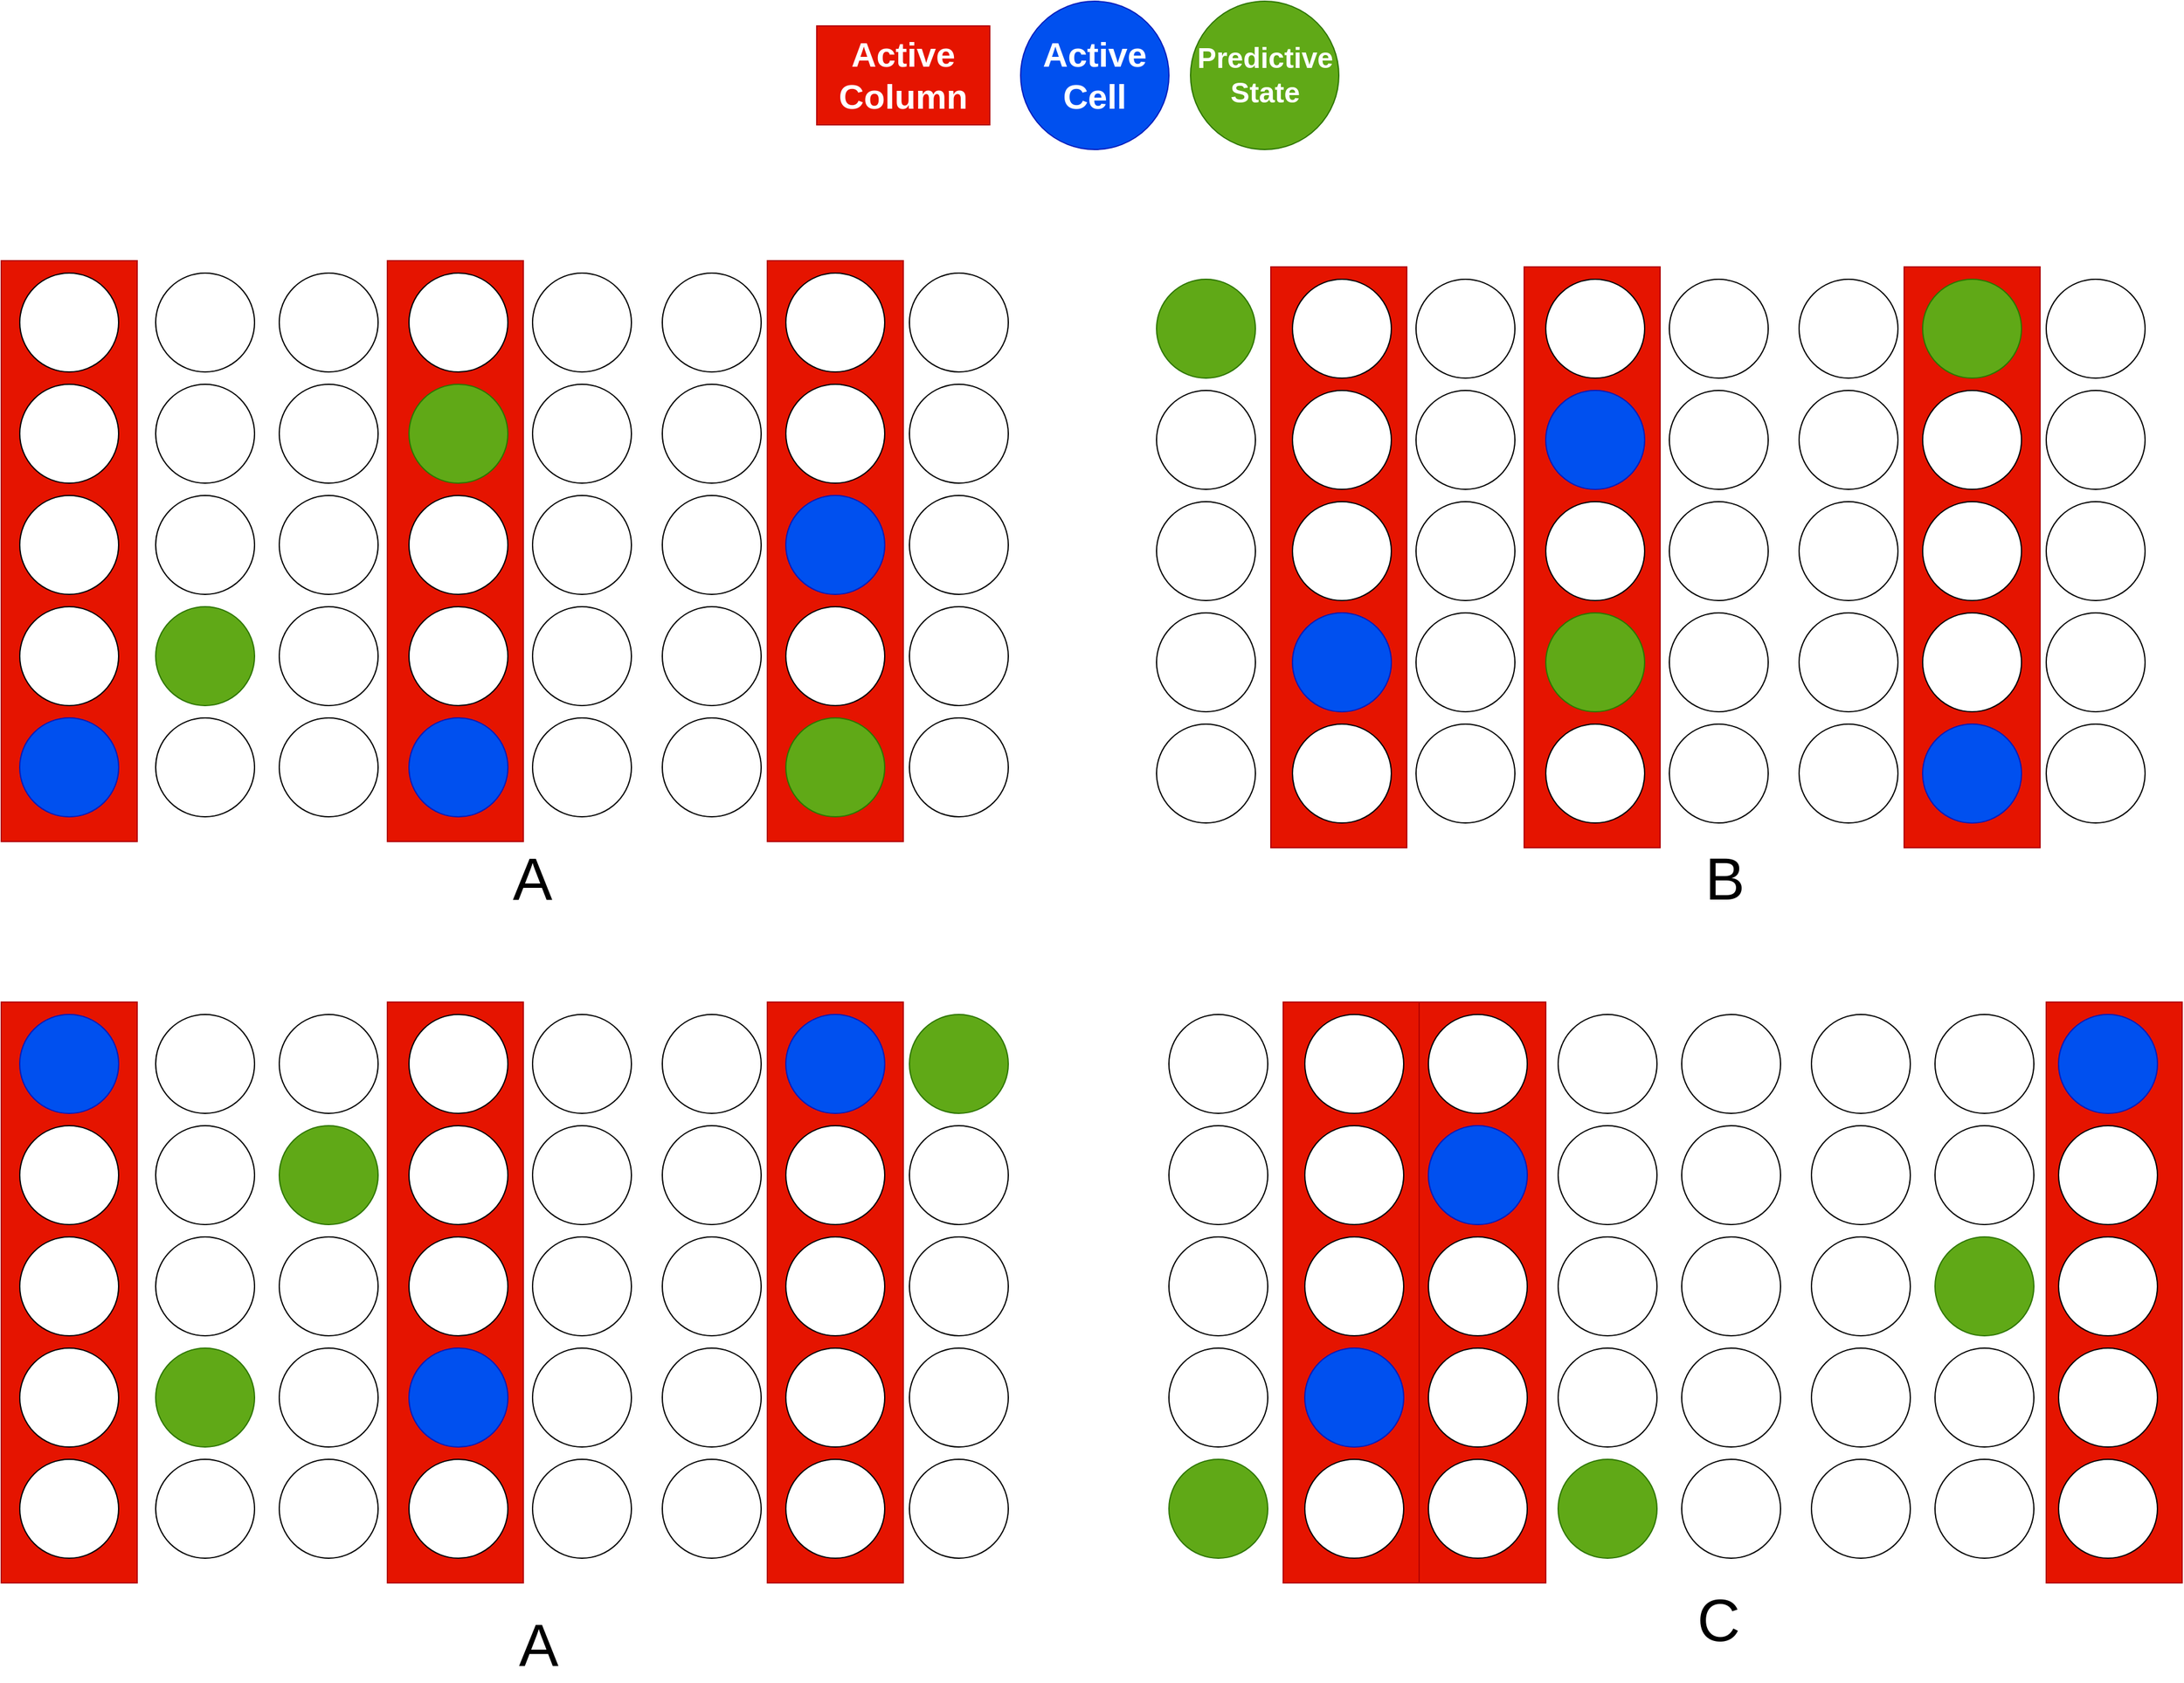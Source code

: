 <mxfile version="10.6.1" type="device"><diagram id="vRl3H_uOn_F6-EeL6RsB" name="Page-1"><mxGraphModel dx="2788" dy="1520" grid="1" gridSize="10" guides="1" tooltips="1" connect="1" arrows="1" fold="1" page="1" pageScale="1" pageWidth="850" pageHeight="1100" math="0" shadow="0"><root><mxCell id="0"/><mxCell id="1" parent="0"/><mxCell id="2DzXHyVf-GQSDitXExk8-95" value="" style="rounded=0;whiteSpace=wrap;html=1;fillColor=#e51400;strokeColor=#B20000;fontColor=#ffffff;" parent="1" vertex="1"><mxGeometry x="680" y="670" width="110" height="470" as="geometry"/></mxCell><mxCell id="2DzXHyVf-GQSDitXExk8-94" value="" style="rounded=0;whiteSpace=wrap;html=1;fillColor=#e51400;strokeColor=#B20000;fontColor=#ffffff;" parent="1" vertex="1"><mxGeometry x="372.5" y="670" width="110" height="470" as="geometry"/></mxCell><mxCell id="2DzXHyVf-GQSDitXExk8-93" value="" style="rounded=0;whiteSpace=wrap;html=1;fillColor=#e51400;strokeColor=#B20000;fontColor=#ffffff;" parent="1" vertex="1"><mxGeometry x="60" y="670" width="110" height="470" as="geometry"/></mxCell><mxCell id="2DzXHyVf-GQSDitXExk8-43" value="" style="ellipse;whiteSpace=wrap;html=1;aspect=fixed;" parent="1" vertex="1"><mxGeometry x="75" y="680" width="80" height="80" as="geometry"/></mxCell><mxCell id="2DzXHyVf-GQSDitXExk8-44" value="" style="ellipse;whiteSpace=wrap;html=1;aspect=fixed;" parent="1" vertex="1"><mxGeometry x="75" y="770" width="80" height="80" as="geometry"/></mxCell><mxCell id="2DzXHyVf-GQSDitXExk8-45" value="" style="ellipse;whiteSpace=wrap;html=1;aspect=fixed;" parent="1" vertex="1"><mxGeometry x="75" y="860" width="80" height="80" as="geometry"/></mxCell><mxCell id="2DzXHyVf-GQSDitXExk8-46" value="" style="ellipse;whiteSpace=wrap;html=1;aspect=fixed;" parent="1" vertex="1"><mxGeometry x="75" y="950" width="80" height="80" as="geometry"/></mxCell><mxCell id="2DzXHyVf-GQSDitXExk8-47" value="" style="ellipse;whiteSpace=wrap;html=1;aspect=fixed;fillColor=#0050ef;strokeColor=#001DBC;fontColor=#ffffff;" parent="1" vertex="1"><mxGeometry x="75" y="1040" width="80" height="80" as="geometry"/></mxCell><mxCell id="2DzXHyVf-GQSDitXExk8-48" value="" style="ellipse;whiteSpace=wrap;html=1;aspect=fixed;" parent="1" vertex="1"><mxGeometry x="185" y="680" width="80" height="80" as="geometry"/></mxCell><mxCell id="2DzXHyVf-GQSDitXExk8-49" value="" style="ellipse;whiteSpace=wrap;html=1;aspect=fixed;" parent="1" vertex="1"><mxGeometry x="185" y="770" width="80" height="80" as="geometry"/></mxCell><mxCell id="2DzXHyVf-GQSDitXExk8-50" value="" style="ellipse;whiteSpace=wrap;html=1;aspect=fixed;" parent="1" vertex="1"><mxGeometry x="185" y="860" width="80" height="80" as="geometry"/></mxCell><mxCell id="2DzXHyVf-GQSDitXExk8-51" value="" style="ellipse;whiteSpace=wrap;html=1;aspect=fixed;fillColor=#60a917;strokeColor=#2D7600;fontColor=#ffffff;" parent="1" vertex="1"><mxGeometry x="185" y="950" width="80" height="80" as="geometry"/></mxCell><mxCell id="2DzXHyVf-GQSDitXExk8-52" value="" style="ellipse;whiteSpace=wrap;html=1;aspect=fixed;" parent="1" vertex="1"><mxGeometry x="185" y="1040" width="80" height="80" as="geometry"/></mxCell><mxCell id="2DzXHyVf-GQSDitXExk8-53" value="" style="ellipse;whiteSpace=wrap;html=1;aspect=fixed;" parent="1" vertex="1"><mxGeometry x="285" y="680" width="80" height="80" as="geometry"/></mxCell><mxCell id="2DzXHyVf-GQSDitXExk8-54" value="" style="ellipse;whiteSpace=wrap;html=1;aspect=fixed;" parent="1" vertex="1"><mxGeometry x="285" y="770" width="80" height="80" as="geometry"/></mxCell><mxCell id="2DzXHyVf-GQSDitXExk8-55" value="" style="ellipse;whiteSpace=wrap;html=1;aspect=fixed;" parent="1" vertex="1"><mxGeometry x="285" y="860" width="80" height="80" as="geometry"/></mxCell><mxCell id="2DzXHyVf-GQSDitXExk8-56" value="" style="ellipse;whiteSpace=wrap;html=1;aspect=fixed;" parent="1" vertex="1"><mxGeometry x="285" y="950" width="80" height="80" as="geometry"/></mxCell><mxCell id="2DzXHyVf-GQSDitXExk8-57" value="" style="ellipse;whiteSpace=wrap;html=1;aspect=fixed;" parent="1" vertex="1"><mxGeometry x="285" y="1040" width="80" height="80" as="geometry"/></mxCell><mxCell id="2DzXHyVf-GQSDitXExk8-58" value="" style="ellipse;whiteSpace=wrap;html=1;aspect=fixed;" parent="1" vertex="1"><mxGeometry x="390" y="680" width="80" height="80" as="geometry"/></mxCell><mxCell id="2DzXHyVf-GQSDitXExk8-59" value="" style="ellipse;whiteSpace=wrap;html=1;aspect=fixed;fillColor=#60a917;strokeColor=#2D7600;fontColor=#ffffff;" parent="1" vertex="1"><mxGeometry x="390" y="770" width="80" height="80" as="geometry"/></mxCell><mxCell id="2DzXHyVf-GQSDitXExk8-60" value="" style="ellipse;whiteSpace=wrap;html=1;aspect=fixed;" parent="1" vertex="1"><mxGeometry x="390" y="860" width="80" height="80" as="geometry"/></mxCell><mxCell id="2DzXHyVf-GQSDitXExk8-61" value="" style="ellipse;whiteSpace=wrap;html=1;aspect=fixed;" parent="1" vertex="1"><mxGeometry x="390" y="950" width="80" height="80" as="geometry"/></mxCell><mxCell id="2DzXHyVf-GQSDitXExk8-62" value="" style="ellipse;whiteSpace=wrap;html=1;aspect=fixed;fillColor=#0050ef;strokeColor=#001DBC;fontColor=#ffffff;" parent="1" vertex="1"><mxGeometry x="390" y="1040" width="80" height="80" as="geometry"/></mxCell><mxCell id="2DzXHyVf-GQSDitXExk8-63" value="" style="ellipse;whiteSpace=wrap;html=1;aspect=fixed;" parent="1" vertex="1"><mxGeometry x="490" y="680" width="80" height="80" as="geometry"/></mxCell><mxCell id="2DzXHyVf-GQSDitXExk8-64" value="" style="ellipse;whiteSpace=wrap;html=1;aspect=fixed;" parent="1" vertex="1"><mxGeometry x="490" y="770" width="80" height="80" as="geometry"/></mxCell><mxCell id="2DzXHyVf-GQSDitXExk8-65" value="" style="ellipse;whiteSpace=wrap;html=1;aspect=fixed;" parent="1" vertex="1"><mxGeometry x="490" y="860" width="80" height="80" as="geometry"/></mxCell><mxCell id="2DzXHyVf-GQSDitXExk8-66" value="" style="ellipse;whiteSpace=wrap;html=1;aspect=fixed;" parent="1" vertex="1"><mxGeometry x="490" y="950" width="80" height="80" as="geometry"/></mxCell><mxCell id="2DzXHyVf-GQSDitXExk8-67" value="" style="ellipse;whiteSpace=wrap;html=1;aspect=fixed;" parent="1" vertex="1"><mxGeometry x="490" y="1040" width="80" height="80" as="geometry"/></mxCell><mxCell id="2DzXHyVf-GQSDitXExk8-68" value="" style="ellipse;whiteSpace=wrap;html=1;aspect=fixed;" parent="1" vertex="1"><mxGeometry x="595" y="680" width="80" height="80" as="geometry"/></mxCell><mxCell id="2DzXHyVf-GQSDitXExk8-69" value="" style="ellipse;whiteSpace=wrap;html=1;aspect=fixed;" parent="1" vertex="1"><mxGeometry x="595" y="770" width="80" height="80" as="geometry"/></mxCell><mxCell id="2DzXHyVf-GQSDitXExk8-70" value="" style="ellipse;whiteSpace=wrap;html=1;aspect=fixed;" parent="1" vertex="1"><mxGeometry x="595" y="860" width="80" height="80" as="geometry"/></mxCell><mxCell id="2DzXHyVf-GQSDitXExk8-71" value="" style="ellipse;whiteSpace=wrap;html=1;aspect=fixed;" parent="1" vertex="1"><mxGeometry x="595" y="950" width="80" height="80" as="geometry"/></mxCell><mxCell id="2DzXHyVf-GQSDitXExk8-72" value="" style="ellipse;whiteSpace=wrap;html=1;aspect=fixed;" parent="1" vertex="1"><mxGeometry x="595" y="1040" width="80" height="80" as="geometry"/></mxCell><mxCell id="2DzXHyVf-GQSDitXExk8-73" value="" style="ellipse;whiteSpace=wrap;html=1;aspect=fixed;" parent="1" vertex="1"><mxGeometry x="695" y="680" width="80" height="80" as="geometry"/></mxCell><mxCell id="2DzXHyVf-GQSDitXExk8-74" value="" style="ellipse;whiteSpace=wrap;html=1;aspect=fixed;" parent="1" vertex="1"><mxGeometry x="695" y="770" width="80" height="80" as="geometry"/></mxCell><mxCell id="2DzXHyVf-GQSDitXExk8-75" value="" style="ellipse;whiteSpace=wrap;html=1;aspect=fixed;fillColor=#0050ef;strokeColor=#001DBC;fontColor=#ffffff;" parent="1" vertex="1"><mxGeometry x="695" y="860" width="80" height="80" as="geometry"/></mxCell><mxCell id="2DzXHyVf-GQSDitXExk8-76" value="" style="ellipse;whiteSpace=wrap;html=1;aspect=fixed;" parent="1" vertex="1"><mxGeometry x="695" y="950" width="80" height="80" as="geometry"/></mxCell><mxCell id="2DzXHyVf-GQSDitXExk8-77" value="" style="ellipse;whiteSpace=wrap;html=1;aspect=fixed;fillColor=#60a917;strokeColor=#2D7600;fontColor=#ffffff;" parent="1" vertex="1"><mxGeometry x="695" y="1040" width="80" height="80" as="geometry"/></mxCell><mxCell id="2DzXHyVf-GQSDitXExk8-78" value="" style="ellipse;whiteSpace=wrap;html=1;aspect=fixed;" parent="1" vertex="1"><mxGeometry x="795" y="680" width="80" height="80" as="geometry"/></mxCell><mxCell id="2DzXHyVf-GQSDitXExk8-79" value="" style="ellipse;whiteSpace=wrap;html=1;aspect=fixed;" parent="1" vertex="1"><mxGeometry x="795" y="770" width="80" height="80" as="geometry"/></mxCell><mxCell id="2DzXHyVf-GQSDitXExk8-80" value="" style="ellipse;whiteSpace=wrap;html=1;aspect=fixed;" parent="1" vertex="1"><mxGeometry x="795" y="860" width="80" height="80" as="geometry"/></mxCell><mxCell id="2DzXHyVf-GQSDitXExk8-81" value="" style="ellipse;whiteSpace=wrap;html=1;aspect=fixed;" parent="1" vertex="1"><mxGeometry x="795" y="950" width="80" height="80" as="geometry"/></mxCell><mxCell id="2DzXHyVf-GQSDitXExk8-82" value="" style="ellipse;whiteSpace=wrap;html=1;aspect=fixed;" parent="1" vertex="1"><mxGeometry x="795" y="1040" width="80" height="80" as="geometry"/></mxCell><mxCell id="2DzXHyVf-GQSDitXExk8-96" value="&lt;font style=&quot;font-size: 28px;&quot;&gt;Active Column&lt;/font&gt;" style="rounded=0;whiteSpace=wrap;html=1;fillColor=#e51400;strokeColor=#B20000;fontColor=#ffffff;fontSize=28;fontStyle=1" parent="1" vertex="1"><mxGeometry x="720" y="480" width="140" height="80" as="geometry"/></mxCell><mxCell id="2DzXHyVf-GQSDitXExk8-97" value="Active Cell" style="ellipse;whiteSpace=wrap;html=1;aspect=fixed;fontSize=28;fillColor=#0050ef;strokeColor=#001DBC;fontColor=#ffffff;fontStyle=1" parent="1" vertex="1"><mxGeometry x="885" y="460" width="120" height="120" as="geometry"/></mxCell><mxCell id="2DzXHyVf-GQSDitXExk8-98" value="Predictive&lt;br style=&quot;font-size: 23px;&quot;&gt;State&lt;br style=&quot;font-size: 23px;&quot;&gt;" style="ellipse;whiteSpace=wrap;html=1;aspect=fixed;fontSize=23;fillColor=#60a917;strokeColor=#2D7600;fontColor=#ffffff;fontStyle=1" parent="1" vertex="1"><mxGeometry x="1022.5" y="460" width="120" height="120" as="geometry"/></mxCell><mxCell id="YRMJ8QFON1464RhB-1rw-1" value="" style="rounded=0;whiteSpace=wrap;html=1;fillColor=#e51400;strokeColor=#B20000;fontColor=#ffffff;" vertex="1" parent="1"><mxGeometry x="1600" y="675" width="110" height="470" as="geometry"/></mxCell><mxCell id="YRMJ8QFON1464RhB-1rw-2" value="" style="rounded=0;whiteSpace=wrap;html=1;fillColor=#e51400;strokeColor=#B20000;fontColor=#ffffff;" vertex="1" parent="1"><mxGeometry x="1292.5" y="675" width="110" height="470" as="geometry"/></mxCell><mxCell id="YRMJ8QFON1464RhB-1rw-3" value="" style="rounded=0;whiteSpace=wrap;html=1;fillColor=#e51400;strokeColor=#B20000;fontColor=#ffffff;" vertex="1" parent="1"><mxGeometry x="1087.5" y="675" width="110" height="470" as="geometry"/></mxCell><mxCell id="YRMJ8QFON1464RhB-1rw-4" value="" style="ellipse;whiteSpace=wrap;html=1;aspect=fixed;fillColor=#60a917;strokeColor=#2D7600;fontColor=#ffffff;" vertex="1" parent="1"><mxGeometry x="995" y="685" width="80" height="80" as="geometry"/></mxCell><mxCell id="YRMJ8QFON1464RhB-1rw-5" value="" style="ellipse;whiteSpace=wrap;html=1;aspect=fixed;" vertex="1" parent="1"><mxGeometry x="995" y="775" width="80" height="80" as="geometry"/></mxCell><mxCell id="YRMJ8QFON1464RhB-1rw-6" value="" style="ellipse;whiteSpace=wrap;html=1;aspect=fixed;" vertex="1" parent="1"><mxGeometry x="995" y="865" width="80" height="80" as="geometry"/></mxCell><mxCell id="YRMJ8QFON1464RhB-1rw-7" value="" style="ellipse;whiteSpace=wrap;html=1;aspect=fixed;" vertex="1" parent="1"><mxGeometry x="995" y="955" width="80" height="80" as="geometry"/></mxCell><mxCell id="YRMJ8QFON1464RhB-1rw-8" value="" style="ellipse;whiteSpace=wrap;html=1;aspect=fixed;" vertex="1" parent="1"><mxGeometry x="995" y="1045" width="80" height="80" as="geometry"/></mxCell><mxCell id="YRMJ8QFON1464RhB-1rw-9" value="" style="ellipse;whiteSpace=wrap;html=1;aspect=fixed;" vertex="1" parent="1"><mxGeometry x="1105" y="685" width="80" height="80" as="geometry"/></mxCell><mxCell id="YRMJ8QFON1464RhB-1rw-10" value="" style="ellipse;whiteSpace=wrap;html=1;aspect=fixed;" vertex="1" parent="1"><mxGeometry x="1105" y="775" width="80" height="80" as="geometry"/></mxCell><mxCell id="YRMJ8QFON1464RhB-1rw-11" value="" style="ellipse;whiteSpace=wrap;html=1;aspect=fixed;" vertex="1" parent="1"><mxGeometry x="1105" y="865" width="80" height="80" as="geometry"/></mxCell><mxCell id="YRMJ8QFON1464RhB-1rw-12" value="" style="ellipse;whiteSpace=wrap;html=1;aspect=fixed;fillColor=#0050ef;strokeColor=#001DBC;fontColor=#ffffff;" vertex="1" parent="1"><mxGeometry x="1105" y="955" width="80" height="80" as="geometry"/></mxCell><mxCell id="YRMJ8QFON1464RhB-1rw-13" value="" style="ellipse;whiteSpace=wrap;html=1;aspect=fixed;" vertex="1" parent="1"><mxGeometry x="1105" y="1045" width="80" height="80" as="geometry"/></mxCell><mxCell id="YRMJ8QFON1464RhB-1rw-14" value="" style="ellipse;whiteSpace=wrap;html=1;aspect=fixed;" vertex="1" parent="1"><mxGeometry x="1205" y="685" width="80" height="80" as="geometry"/></mxCell><mxCell id="YRMJ8QFON1464RhB-1rw-15" value="" style="ellipse;whiteSpace=wrap;html=1;aspect=fixed;" vertex="1" parent="1"><mxGeometry x="1205" y="775" width="80" height="80" as="geometry"/></mxCell><mxCell id="YRMJ8QFON1464RhB-1rw-16" value="" style="ellipse;whiteSpace=wrap;html=1;aspect=fixed;" vertex="1" parent="1"><mxGeometry x="1205" y="865" width="80" height="80" as="geometry"/></mxCell><mxCell id="YRMJ8QFON1464RhB-1rw-17" value="" style="ellipse;whiteSpace=wrap;html=1;aspect=fixed;" vertex="1" parent="1"><mxGeometry x="1205" y="955" width="80" height="80" as="geometry"/></mxCell><mxCell id="YRMJ8QFON1464RhB-1rw-18" value="" style="ellipse;whiteSpace=wrap;html=1;aspect=fixed;" vertex="1" parent="1"><mxGeometry x="1205" y="1045" width="80" height="80" as="geometry"/></mxCell><mxCell id="YRMJ8QFON1464RhB-1rw-19" value="" style="ellipse;whiteSpace=wrap;html=1;aspect=fixed;" vertex="1" parent="1"><mxGeometry x="1310" y="685" width="80" height="80" as="geometry"/></mxCell><mxCell id="YRMJ8QFON1464RhB-1rw-20" value="" style="ellipse;whiteSpace=wrap;html=1;aspect=fixed;fillColor=#0050ef;strokeColor=#001DBC;fontColor=#ffffff;" vertex="1" parent="1"><mxGeometry x="1310" y="775" width="80" height="80" as="geometry"/></mxCell><mxCell id="YRMJ8QFON1464RhB-1rw-21" value="" style="ellipse;whiteSpace=wrap;html=1;aspect=fixed;" vertex="1" parent="1"><mxGeometry x="1310" y="865" width="80" height="80" as="geometry"/></mxCell><mxCell id="YRMJ8QFON1464RhB-1rw-22" value="" style="ellipse;whiteSpace=wrap;html=1;aspect=fixed;fillColor=#60a917;strokeColor=#2D7600;fontColor=#ffffff;" vertex="1" parent="1"><mxGeometry x="1310" y="955" width="80" height="80" as="geometry"/></mxCell><mxCell id="YRMJ8QFON1464RhB-1rw-23" value="" style="ellipse;whiteSpace=wrap;html=1;aspect=fixed;" vertex="1" parent="1"><mxGeometry x="1310" y="1045" width="80" height="80" as="geometry"/></mxCell><mxCell id="YRMJ8QFON1464RhB-1rw-24" value="" style="ellipse;whiteSpace=wrap;html=1;aspect=fixed;" vertex="1" parent="1"><mxGeometry x="1410" y="685" width="80" height="80" as="geometry"/></mxCell><mxCell id="YRMJ8QFON1464RhB-1rw-25" value="" style="ellipse;whiteSpace=wrap;html=1;aspect=fixed;" vertex="1" parent="1"><mxGeometry x="1410" y="775" width="80" height="80" as="geometry"/></mxCell><mxCell id="YRMJ8QFON1464RhB-1rw-26" value="" style="ellipse;whiteSpace=wrap;html=1;aspect=fixed;" vertex="1" parent="1"><mxGeometry x="1410" y="865" width="80" height="80" as="geometry"/></mxCell><mxCell id="YRMJ8QFON1464RhB-1rw-27" value="" style="ellipse;whiteSpace=wrap;html=1;aspect=fixed;" vertex="1" parent="1"><mxGeometry x="1410" y="955" width="80" height="80" as="geometry"/></mxCell><mxCell id="YRMJ8QFON1464RhB-1rw-28" value="" style="ellipse;whiteSpace=wrap;html=1;aspect=fixed;" vertex="1" parent="1"><mxGeometry x="1410" y="1045" width="80" height="80" as="geometry"/></mxCell><mxCell id="YRMJ8QFON1464RhB-1rw-29" value="" style="ellipse;whiteSpace=wrap;html=1;aspect=fixed;" vertex="1" parent="1"><mxGeometry x="1515" y="685" width="80" height="80" as="geometry"/></mxCell><mxCell id="YRMJ8QFON1464RhB-1rw-30" value="" style="ellipse;whiteSpace=wrap;html=1;aspect=fixed;" vertex="1" parent="1"><mxGeometry x="1515" y="775" width="80" height="80" as="geometry"/></mxCell><mxCell id="YRMJ8QFON1464RhB-1rw-31" value="" style="ellipse;whiteSpace=wrap;html=1;aspect=fixed;" vertex="1" parent="1"><mxGeometry x="1515" y="865" width="80" height="80" as="geometry"/></mxCell><mxCell id="YRMJ8QFON1464RhB-1rw-32" value="" style="ellipse;whiteSpace=wrap;html=1;aspect=fixed;" vertex="1" parent="1"><mxGeometry x="1515" y="955" width="80" height="80" as="geometry"/></mxCell><mxCell id="YRMJ8QFON1464RhB-1rw-33" value="" style="ellipse;whiteSpace=wrap;html=1;aspect=fixed;" vertex="1" parent="1"><mxGeometry x="1515" y="1045" width="80" height="80" as="geometry"/></mxCell><mxCell id="YRMJ8QFON1464RhB-1rw-34" value="" style="ellipse;whiteSpace=wrap;html=1;aspect=fixed;fillColor=#60a917;strokeColor=#2D7600;fontColor=#ffffff;" vertex="1" parent="1"><mxGeometry x="1615" y="685" width="80" height="80" as="geometry"/></mxCell><mxCell id="YRMJ8QFON1464RhB-1rw-35" value="" style="ellipse;whiteSpace=wrap;html=1;aspect=fixed;" vertex="1" parent="1"><mxGeometry x="1615" y="775" width="80" height="80" as="geometry"/></mxCell><mxCell id="YRMJ8QFON1464RhB-1rw-36" value="" style="ellipse;whiteSpace=wrap;html=1;aspect=fixed;" vertex="1" parent="1"><mxGeometry x="1615" y="865" width="80" height="80" as="geometry"/></mxCell><mxCell id="YRMJ8QFON1464RhB-1rw-37" value="" style="ellipse;whiteSpace=wrap;html=1;aspect=fixed;" vertex="1" parent="1"><mxGeometry x="1615" y="955" width="80" height="80" as="geometry"/></mxCell><mxCell id="YRMJ8QFON1464RhB-1rw-38" value="" style="ellipse;whiteSpace=wrap;html=1;aspect=fixed;fillColor=#0050ef;strokeColor=#001DBC;fontColor=#ffffff;" vertex="1" parent="1"><mxGeometry x="1615" y="1045" width="80" height="80" as="geometry"/></mxCell><mxCell id="YRMJ8QFON1464RhB-1rw-39" value="" style="ellipse;whiteSpace=wrap;html=1;aspect=fixed;" vertex="1" parent="1"><mxGeometry x="1715" y="685" width="80" height="80" as="geometry"/></mxCell><mxCell id="YRMJ8QFON1464RhB-1rw-40" value="" style="ellipse;whiteSpace=wrap;html=1;aspect=fixed;" vertex="1" parent="1"><mxGeometry x="1715" y="775" width="80" height="80" as="geometry"/></mxCell><mxCell id="YRMJ8QFON1464RhB-1rw-41" value="" style="ellipse;whiteSpace=wrap;html=1;aspect=fixed;" vertex="1" parent="1"><mxGeometry x="1715" y="865" width="80" height="80" as="geometry"/></mxCell><mxCell id="YRMJ8QFON1464RhB-1rw-42" value="" style="ellipse;whiteSpace=wrap;html=1;aspect=fixed;" vertex="1" parent="1"><mxGeometry x="1715" y="955" width="80" height="80" as="geometry"/></mxCell><mxCell id="YRMJ8QFON1464RhB-1rw-43" value="" style="ellipse;whiteSpace=wrap;html=1;aspect=fixed;" vertex="1" parent="1"><mxGeometry x="1715" y="1045" width="80" height="80" as="geometry"/></mxCell><mxCell id="YRMJ8QFON1464RhB-1rw-44" value="" style="rounded=0;whiteSpace=wrap;html=1;fillColor=#e51400;strokeColor=#B20000;fontColor=#ffffff;" vertex="1" parent="1"><mxGeometry x="680" y="1270" width="110" height="470" as="geometry"/></mxCell><mxCell id="YRMJ8QFON1464RhB-1rw-45" value="" style="rounded=0;whiteSpace=wrap;html=1;fillColor=#e51400;strokeColor=#B20000;fontColor=#ffffff;" vertex="1" parent="1"><mxGeometry x="372.5" y="1270" width="110" height="470" as="geometry"/></mxCell><mxCell id="YRMJ8QFON1464RhB-1rw-46" value="" style="rounded=0;whiteSpace=wrap;html=1;fillColor=#e51400;strokeColor=#B20000;fontColor=#ffffff;" vertex="1" parent="1"><mxGeometry x="60" y="1270" width="110" height="470" as="geometry"/></mxCell><mxCell id="YRMJ8QFON1464RhB-1rw-47" value="" style="ellipse;whiteSpace=wrap;html=1;aspect=fixed;fillColor=#0050ef;strokeColor=#001DBC;fontColor=#ffffff;" vertex="1" parent="1"><mxGeometry x="75" y="1280" width="80" height="80" as="geometry"/></mxCell><mxCell id="YRMJ8QFON1464RhB-1rw-48" value="" style="ellipse;whiteSpace=wrap;html=1;aspect=fixed;" vertex="1" parent="1"><mxGeometry x="75" y="1370" width="80" height="80" as="geometry"/></mxCell><mxCell id="YRMJ8QFON1464RhB-1rw-49" value="" style="ellipse;whiteSpace=wrap;html=1;aspect=fixed;" vertex="1" parent="1"><mxGeometry x="75" y="1460" width="80" height="80" as="geometry"/></mxCell><mxCell id="YRMJ8QFON1464RhB-1rw-50" value="" style="ellipse;whiteSpace=wrap;html=1;aspect=fixed;" vertex="1" parent="1"><mxGeometry x="75" y="1550" width="80" height="80" as="geometry"/></mxCell><mxCell id="YRMJ8QFON1464RhB-1rw-51" value="" style="ellipse;whiteSpace=wrap;html=1;aspect=fixed;" vertex="1" parent="1"><mxGeometry x="75" y="1640" width="80" height="80" as="geometry"/></mxCell><mxCell id="YRMJ8QFON1464RhB-1rw-52" value="" style="ellipse;whiteSpace=wrap;html=1;aspect=fixed;" vertex="1" parent="1"><mxGeometry x="185" y="1280" width="80" height="80" as="geometry"/></mxCell><mxCell id="YRMJ8QFON1464RhB-1rw-53" value="" style="ellipse;whiteSpace=wrap;html=1;aspect=fixed;" vertex="1" parent="1"><mxGeometry x="185" y="1370" width="80" height="80" as="geometry"/></mxCell><mxCell id="YRMJ8QFON1464RhB-1rw-54" value="" style="ellipse;whiteSpace=wrap;html=1;aspect=fixed;" vertex="1" parent="1"><mxGeometry x="185" y="1460" width="80" height="80" as="geometry"/></mxCell><mxCell id="YRMJ8QFON1464RhB-1rw-55" value="" style="ellipse;whiteSpace=wrap;html=1;aspect=fixed;fillColor=#60a917;strokeColor=#2D7600;fontColor=#ffffff;" vertex="1" parent="1"><mxGeometry x="185" y="1550" width="80" height="80" as="geometry"/></mxCell><mxCell id="YRMJ8QFON1464RhB-1rw-56" value="" style="ellipse;whiteSpace=wrap;html=1;aspect=fixed;" vertex="1" parent="1"><mxGeometry x="185" y="1640" width="80" height="80" as="geometry"/></mxCell><mxCell id="YRMJ8QFON1464RhB-1rw-57" value="" style="ellipse;whiteSpace=wrap;html=1;aspect=fixed;" vertex="1" parent="1"><mxGeometry x="285" y="1280" width="80" height="80" as="geometry"/></mxCell><mxCell id="YRMJ8QFON1464RhB-1rw-58" value="" style="ellipse;whiteSpace=wrap;html=1;aspect=fixed;fillColor=#60a917;strokeColor=#2D7600;fontColor=#ffffff;" vertex="1" parent="1"><mxGeometry x="285" y="1370" width="80" height="80" as="geometry"/></mxCell><mxCell id="YRMJ8QFON1464RhB-1rw-59" value="" style="ellipse;whiteSpace=wrap;html=1;aspect=fixed;" vertex="1" parent="1"><mxGeometry x="285" y="1460" width="80" height="80" as="geometry"/></mxCell><mxCell id="YRMJ8QFON1464RhB-1rw-60" value="" style="ellipse;whiteSpace=wrap;html=1;aspect=fixed;" vertex="1" parent="1"><mxGeometry x="285" y="1550" width="80" height="80" as="geometry"/></mxCell><mxCell id="YRMJ8QFON1464RhB-1rw-61" value="" style="ellipse;whiteSpace=wrap;html=1;aspect=fixed;" vertex="1" parent="1"><mxGeometry x="285" y="1640" width="80" height="80" as="geometry"/></mxCell><mxCell id="YRMJ8QFON1464RhB-1rw-62" value="" style="ellipse;whiteSpace=wrap;html=1;aspect=fixed;" vertex="1" parent="1"><mxGeometry x="390" y="1280" width="80" height="80" as="geometry"/></mxCell><mxCell id="YRMJ8QFON1464RhB-1rw-63" value="" style="ellipse;whiteSpace=wrap;html=1;aspect=fixed;" vertex="1" parent="1"><mxGeometry x="390" y="1370" width="80" height="80" as="geometry"/></mxCell><mxCell id="YRMJ8QFON1464RhB-1rw-64" value="" style="ellipse;whiteSpace=wrap;html=1;aspect=fixed;" vertex="1" parent="1"><mxGeometry x="390" y="1460" width="80" height="80" as="geometry"/></mxCell><mxCell id="YRMJ8QFON1464RhB-1rw-65" value="" style="ellipse;whiteSpace=wrap;html=1;aspect=fixed;fillColor=#0050ef;strokeColor=#001DBC;fontColor=#ffffff;" vertex="1" parent="1"><mxGeometry x="390" y="1550" width="80" height="80" as="geometry"/></mxCell><mxCell id="YRMJ8QFON1464RhB-1rw-66" value="" style="ellipse;whiteSpace=wrap;html=1;aspect=fixed;" vertex="1" parent="1"><mxGeometry x="390" y="1640" width="80" height="80" as="geometry"/></mxCell><mxCell id="YRMJ8QFON1464RhB-1rw-67" value="" style="ellipse;whiteSpace=wrap;html=1;aspect=fixed;" vertex="1" parent="1"><mxGeometry x="490" y="1280" width="80" height="80" as="geometry"/></mxCell><mxCell id="YRMJ8QFON1464RhB-1rw-68" value="" style="ellipse;whiteSpace=wrap;html=1;aspect=fixed;" vertex="1" parent="1"><mxGeometry x="490" y="1370" width="80" height="80" as="geometry"/></mxCell><mxCell id="YRMJ8QFON1464RhB-1rw-69" value="" style="ellipse;whiteSpace=wrap;html=1;aspect=fixed;" vertex="1" parent="1"><mxGeometry x="490" y="1460" width="80" height="80" as="geometry"/></mxCell><mxCell id="YRMJ8QFON1464RhB-1rw-70" value="" style="ellipse;whiteSpace=wrap;html=1;aspect=fixed;" vertex="1" parent="1"><mxGeometry x="490" y="1550" width="80" height="80" as="geometry"/></mxCell><mxCell id="YRMJ8QFON1464RhB-1rw-71" value="" style="ellipse;whiteSpace=wrap;html=1;aspect=fixed;" vertex="1" parent="1"><mxGeometry x="490" y="1640" width="80" height="80" as="geometry"/></mxCell><mxCell id="YRMJ8QFON1464RhB-1rw-72" value="" style="ellipse;whiteSpace=wrap;html=1;aspect=fixed;" vertex="1" parent="1"><mxGeometry x="595" y="1280" width="80" height="80" as="geometry"/></mxCell><mxCell id="YRMJ8QFON1464RhB-1rw-73" value="" style="ellipse;whiteSpace=wrap;html=1;aspect=fixed;" vertex="1" parent="1"><mxGeometry x="595" y="1370" width="80" height="80" as="geometry"/></mxCell><mxCell id="YRMJ8QFON1464RhB-1rw-74" value="" style="ellipse;whiteSpace=wrap;html=1;aspect=fixed;" vertex="1" parent="1"><mxGeometry x="595" y="1460" width="80" height="80" as="geometry"/></mxCell><mxCell id="YRMJ8QFON1464RhB-1rw-75" value="" style="ellipse;whiteSpace=wrap;html=1;aspect=fixed;" vertex="1" parent="1"><mxGeometry x="595" y="1550" width="80" height="80" as="geometry"/></mxCell><mxCell id="YRMJ8QFON1464RhB-1rw-76" value="" style="ellipse;whiteSpace=wrap;html=1;aspect=fixed;" vertex="1" parent="1"><mxGeometry x="595" y="1640" width="80" height="80" as="geometry"/></mxCell><mxCell id="YRMJ8QFON1464RhB-1rw-77" value="" style="ellipse;whiteSpace=wrap;html=1;aspect=fixed;fillColor=#0050ef;strokeColor=#001DBC;fontColor=#ffffff;" vertex="1" parent="1"><mxGeometry x="695" y="1280" width="80" height="80" as="geometry"/></mxCell><mxCell id="YRMJ8QFON1464RhB-1rw-78" value="" style="ellipse;whiteSpace=wrap;html=1;aspect=fixed;" vertex="1" parent="1"><mxGeometry x="695" y="1370" width="80" height="80" as="geometry"/></mxCell><mxCell id="YRMJ8QFON1464RhB-1rw-79" value="" style="ellipse;whiteSpace=wrap;html=1;aspect=fixed;" vertex="1" parent="1"><mxGeometry x="695" y="1460" width="80" height="80" as="geometry"/></mxCell><mxCell id="YRMJ8QFON1464RhB-1rw-80" value="" style="ellipse;whiteSpace=wrap;html=1;aspect=fixed;" vertex="1" parent="1"><mxGeometry x="695" y="1550" width="80" height="80" as="geometry"/></mxCell><mxCell id="YRMJ8QFON1464RhB-1rw-81" value="" style="ellipse;whiteSpace=wrap;html=1;aspect=fixed;" vertex="1" parent="1"><mxGeometry x="695" y="1640" width="80" height="80" as="geometry"/></mxCell><mxCell id="YRMJ8QFON1464RhB-1rw-82" value="" style="ellipse;whiteSpace=wrap;html=1;aspect=fixed;fillColor=#60a917;strokeColor=#2D7600;fontColor=#ffffff;" vertex="1" parent="1"><mxGeometry x="795" y="1280" width="80" height="80" as="geometry"/></mxCell><mxCell id="YRMJ8QFON1464RhB-1rw-83" value="" style="ellipse;whiteSpace=wrap;html=1;aspect=fixed;" vertex="1" parent="1"><mxGeometry x="795" y="1370" width="80" height="80" as="geometry"/></mxCell><mxCell id="YRMJ8QFON1464RhB-1rw-84" value="" style="ellipse;whiteSpace=wrap;html=1;aspect=fixed;" vertex="1" parent="1"><mxGeometry x="795" y="1460" width="80" height="80" as="geometry"/></mxCell><mxCell id="YRMJ8QFON1464RhB-1rw-85" value="" style="ellipse;whiteSpace=wrap;html=1;aspect=fixed;" vertex="1" parent="1"><mxGeometry x="795" y="1550" width="80" height="80" as="geometry"/></mxCell><mxCell id="YRMJ8QFON1464RhB-1rw-86" value="" style="ellipse;whiteSpace=wrap;html=1;aspect=fixed;" vertex="1" parent="1"><mxGeometry x="795" y="1640" width="80" height="80" as="geometry"/></mxCell><mxCell id="YRMJ8QFON1464RhB-1rw-87" value="" style="rounded=0;whiteSpace=wrap;html=1;fillColor=#e51400;strokeColor=#B20000;fontColor=#ffffff;" vertex="1" parent="1"><mxGeometry x="1715" y="1270" width="110" height="470" as="geometry"/></mxCell><mxCell id="YRMJ8QFON1464RhB-1rw-88" value="" style="rounded=0;whiteSpace=wrap;html=1;fillColor=#e51400;strokeColor=#B20000;fontColor=#ffffff;" vertex="1" parent="1"><mxGeometry x="1200" y="1270" width="110" height="470" as="geometry"/></mxCell><mxCell id="YRMJ8QFON1464RhB-1rw-89" value="" style="rounded=0;whiteSpace=wrap;html=1;fillColor=#e51400;strokeColor=#B20000;fontColor=#ffffff;" vertex="1" parent="1"><mxGeometry x="1097.5" y="1270" width="110" height="470" as="geometry"/></mxCell><mxCell id="YRMJ8QFON1464RhB-1rw-90" value="" style="ellipse;whiteSpace=wrap;html=1;aspect=fixed;" vertex="1" parent="1"><mxGeometry x="1005" y="1280" width="80" height="80" as="geometry"/></mxCell><mxCell id="YRMJ8QFON1464RhB-1rw-91" value="" style="ellipse;whiteSpace=wrap;html=1;aspect=fixed;" vertex="1" parent="1"><mxGeometry x="1005" y="1370" width="80" height="80" as="geometry"/></mxCell><mxCell id="YRMJ8QFON1464RhB-1rw-92" value="" style="ellipse;whiteSpace=wrap;html=1;aspect=fixed;" vertex="1" parent="1"><mxGeometry x="1005" y="1460" width="80" height="80" as="geometry"/></mxCell><mxCell id="YRMJ8QFON1464RhB-1rw-93" value="" style="ellipse;whiteSpace=wrap;html=1;aspect=fixed;" vertex="1" parent="1"><mxGeometry x="1005" y="1550" width="80" height="80" as="geometry"/></mxCell><mxCell id="YRMJ8QFON1464RhB-1rw-94" value="" style="ellipse;whiteSpace=wrap;html=1;aspect=fixed;fillColor=#60a917;strokeColor=#2D7600;fontColor=#ffffff;" vertex="1" parent="1"><mxGeometry x="1005" y="1640" width="80" height="80" as="geometry"/></mxCell><mxCell id="YRMJ8QFON1464RhB-1rw-95" value="" style="ellipse;whiteSpace=wrap;html=1;aspect=fixed;" vertex="1" parent="1"><mxGeometry x="1115" y="1280" width="80" height="80" as="geometry"/></mxCell><mxCell id="YRMJ8QFON1464RhB-1rw-96" value="" style="ellipse;whiteSpace=wrap;html=1;aspect=fixed;" vertex="1" parent="1"><mxGeometry x="1115" y="1370" width="80" height="80" as="geometry"/></mxCell><mxCell id="YRMJ8QFON1464RhB-1rw-97" value="" style="ellipse;whiteSpace=wrap;html=1;aspect=fixed;" vertex="1" parent="1"><mxGeometry x="1115" y="1460" width="80" height="80" as="geometry"/></mxCell><mxCell id="YRMJ8QFON1464RhB-1rw-98" value="" style="ellipse;whiteSpace=wrap;html=1;aspect=fixed;fillColor=#0050ef;strokeColor=#001DBC;fontColor=#ffffff;" vertex="1" parent="1"><mxGeometry x="1115" y="1550" width="80" height="80" as="geometry"/></mxCell><mxCell id="YRMJ8QFON1464RhB-1rw-99" value="" style="ellipse;whiteSpace=wrap;html=1;aspect=fixed;" vertex="1" parent="1"><mxGeometry x="1115" y="1640" width="80" height="80" as="geometry"/></mxCell><mxCell id="YRMJ8QFON1464RhB-1rw-100" value="" style="ellipse;whiteSpace=wrap;html=1;aspect=fixed;" vertex="1" parent="1"><mxGeometry x="1215" y="1280" width="80" height="80" as="geometry"/></mxCell><mxCell id="YRMJ8QFON1464RhB-1rw-101" value="" style="ellipse;whiteSpace=wrap;html=1;aspect=fixed;fillColor=#0050ef;strokeColor=#001DBC;fontColor=#ffffff;" vertex="1" parent="1"><mxGeometry x="1215" y="1370" width="80" height="80" as="geometry"/></mxCell><mxCell id="YRMJ8QFON1464RhB-1rw-102" value="" style="ellipse;whiteSpace=wrap;html=1;aspect=fixed;" vertex="1" parent="1"><mxGeometry x="1215" y="1460" width="80" height="80" as="geometry"/></mxCell><mxCell id="YRMJ8QFON1464RhB-1rw-103" value="" style="ellipse;whiteSpace=wrap;html=1;aspect=fixed;" vertex="1" parent="1"><mxGeometry x="1215" y="1550" width="80" height="80" as="geometry"/></mxCell><mxCell id="YRMJ8QFON1464RhB-1rw-104" value="" style="ellipse;whiteSpace=wrap;html=1;aspect=fixed;" vertex="1" parent="1"><mxGeometry x="1215" y="1640" width="80" height="80" as="geometry"/></mxCell><mxCell id="YRMJ8QFON1464RhB-1rw-105" value="" style="ellipse;whiteSpace=wrap;html=1;aspect=fixed;" vertex="1" parent="1"><mxGeometry x="1320" y="1280" width="80" height="80" as="geometry"/></mxCell><mxCell id="YRMJ8QFON1464RhB-1rw-106" value="" style="ellipse;whiteSpace=wrap;html=1;aspect=fixed;" vertex="1" parent="1"><mxGeometry x="1320" y="1370" width="80" height="80" as="geometry"/></mxCell><mxCell id="YRMJ8QFON1464RhB-1rw-107" value="" style="ellipse;whiteSpace=wrap;html=1;aspect=fixed;" vertex="1" parent="1"><mxGeometry x="1320" y="1460" width="80" height="80" as="geometry"/></mxCell><mxCell id="YRMJ8QFON1464RhB-1rw-108" value="" style="ellipse;whiteSpace=wrap;html=1;aspect=fixed;" vertex="1" parent="1"><mxGeometry x="1320" y="1550" width="80" height="80" as="geometry"/></mxCell><mxCell id="YRMJ8QFON1464RhB-1rw-109" value="" style="ellipse;whiteSpace=wrap;html=1;aspect=fixed;fillColor=#60a917;strokeColor=#2D7600;fontColor=#ffffff;" vertex="1" parent="1"><mxGeometry x="1320" y="1640" width="80" height="80" as="geometry"/></mxCell><mxCell id="YRMJ8QFON1464RhB-1rw-110" value="" style="ellipse;whiteSpace=wrap;html=1;aspect=fixed;" vertex="1" parent="1"><mxGeometry x="1420" y="1280" width="80" height="80" as="geometry"/></mxCell><mxCell id="YRMJ8QFON1464RhB-1rw-111" value="" style="ellipse;whiteSpace=wrap;html=1;aspect=fixed;" vertex="1" parent="1"><mxGeometry x="1420" y="1370" width="80" height="80" as="geometry"/></mxCell><mxCell id="YRMJ8QFON1464RhB-1rw-112" value="" style="ellipse;whiteSpace=wrap;html=1;aspect=fixed;" vertex="1" parent="1"><mxGeometry x="1420" y="1460" width="80" height="80" as="geometry"/></mxCell><mxCell id="YRMJ8QFON1464RhB-1rw-113" value="" style="ellipse;whiteSpace=wrap;html=1;aspect=fixed;" vertex="1" parent="1"><mxGeometry x="1420" y="1550" width="80" height="80" as="geometry"/></mxCell><mxCell id="YRMJ8QFON1464RhB-1rw-114" value="" style="ellipse;whiteSpace=wrap;html=1;aspect=fixed;" vertex="1" parent="1"><mxGeometry x="1420" y="1640" width="80" height="80" as="geometry"/></mxCell><mxCell id="YRMJ8QFON1464RhB-1rw-115" value="" style="ellipse;whiteSpace=wrap;html=1;aspect=fixed;" vertex="1" parent="1"><mxGeometry x="1525" y="1280" width="80" height="80" as="geometry"/></mxCell><mxCell id="YRMJ8QFON1464RhB-1rw-116" value="" style="ellipse;whiteSpace=wrap;html=1;aspect=fixed;" vertex="1" parent="1"><mxGeometry x="1525" y="1370" width="80" height="80" as="geometry"/></mxCell><mxCell id="YRMJ8QFON1464RhB-1rw-117" value="" style="ellipse;whiteSpace=wrap;html=1;aspect=fixed;" vertex="1" parent="1"><mxGeometry x="1525" y="1460" width="80" height="80" as="geometry"/></mxCell><mxCell id="YRMJ8QFON1464RhB-1rw-118" value="" style="ellipse;whiteSpace=wrap;html=1;aspect=fixed;" vertex="1" parent="1"><mxGeometry x="1525" y="1550" width="80" height="80" as="geometry"/></mxCell><mxCell id="YRMJ8QFON1464RhB-1rw-119" value="" style="ellipse;whiteSpace=wrap;html=1;aspect=fixed;" vertex="1" parent="1"><mxGeometry x="1525" y="1640" width="80" height="80" as="geometry"/></mxCell><mxCell id="YRMJ8QFON1464RhB-1rw-120" value="" style="ellipse;whiteSpace=wrap;html=1;aspect=fixed;" vertex="1" parent="1"><mxGeometry x="1625" y="1280" width="80" height="80" as="geometry"/></mxCell><mxCell id="YRMJ8QFON1464RhB-1rw-121" value="" style="ellipse;whiteSpace=wrap;html=1;aspect=fixed;" vertex="1" parent="1"><mxGeometry x="1625" y="1370" width="80" height="80" as="geometry"/></mxCell><mxCell id="YRMJ8QFON1464RhB-1rw-122" value="" style="ellipse;whiteSpace=wrap;html=1;aspect=fixed;fillColor=#60a917;strokeColor=#2D7600;fontColor=#ffffff;" vertex="1" parent="1"><mxGeometry x="1625" y="1460" width="80" height="80" as="geometry"/></mxCell><mxCell id="YRMJ8QFON1464RhB-1rw-123" value="" style="ellipse;whiteSpace=wrap;html=1;aspect=fixed;" vertex="1" parent="1"><mxGeometry x="1625" y="1550" width="80" height="80" as="geometry"/></mxCell><mxCell id="YRMJ8QFON1464RhB-1rw-124" value="" style="ellipse;whiteSpace=wrap;html=1;aspect=fixed;" vertex="1" parent="1"><mxGeometry x="1625" y="1640" width="80" height="80" as="geometry"/></mxCell><mxCell id="YRMJ8QFON1464RhB-1rw-125" value="" style="ellipse;whiteSpace=wrap;html=1;aspect=fixed;fillColor=#0050ef;strokeColor=#001DBC;fontColor=#ffffff;" vertex="1" parent="1"><mxGeometry x="1725" y="1280" width="80" height="80" as="geometry"/></mxCell><mxCell id="YRMJ8QFON1464RhB-1rw-126" value="" style="ellipse;whiteSpace=wrap;html=1;aspect=fixed;" vertex="1" parent="1"><mxGeometry x="1725" y="1370" width="80" height="80" as="geometry"/></mxCell><mxCell id="YRMJ8QFON1464RhB-1rw-127" value="" style="ellipse;whiteSpace=wrap;html=1;aspect=fixed;" vertex="1" parent="1"><mxGeometry x="1725" y="1460" width="80" height="80" as="geometry"/></mxCell><mxCell id="YRMJ8QFON1464RhB-1rw-128" value="" style="ellipse;whiteSpace=wrap;html=1;aspect=fixed;" vertex="1" parent="1"><mxGeometry x="1725" y="1550" width="80" height="80" as="geometry"/></mxCell><mxCell id="YRMJ8QFON1464RhB-1rw-129" value="" style="ellipse;whiteSpace=wrap;html=1;aspect=fixed;" vertex="1" parent="1"><mxGeometry x="1725" y="1640" width="80" height="80" as="geometry"/></mxCell><mxCell id="YRMJ8QFON1464RhB-1rw-130" value="&lt;font style=&quot;font-size: 48px&quot;&gt;A&lt;/font&gt;" style="text;html=1;strokeColor=none;fillColor=none;align=center;verticalAlign=middle;whiteSpace=wrap;rounded=0;" vertex="1" parent="1"><mxGeometry x="470" y="1140" width="40" height="60" as="geometry"/></mxCell><mxCell id="YRMJ8QFON1464RhB-1rw-131" value="&lt;font style=&quot;font-size: 48px&quot;&gt;B&lt;/font&gt;" style="text;html=1;strokeColor=none;fillColor=none;align=center;verticalAlign=middle;whiteSpace=wrap;rounded=0;" vertex="1" parent="1"><mxGeometry x="1435" y="1140" width="40" height="60" as="geometry"/></mxCell><mxCell id="YRMJ8QFON1464RhB-1rw-132" value="&lt;font style=&quot;font-size: 48px&quot;&gt;A&lt;/font&gt;" style="text;html=1;strokeColor=none;fillColor=none;align=center;verticalAlign=middle;whiteSpace=wrap;rounded=0;" vertex="1" parent="1"><mxGeometry x="475" y="1760" width="40" height="60" as="geometry"/></mxCell><mxCell id="YRMJ8QFON1464RhB-1rw-133" value="&lt;font style=&quot;font-size: 48px&quot;&gt;C&lt;/font&gt;" style="text;html=1;strokeColor=none;fillColor=none;align=center;verticalAlign=middle;whiteSpace=wrap;rounded=0;" vertex="1" parent="1"><mxGeometry x="1430" y="1740" width="40" height="60" as="geometry"/></mxCell></root></mxGraphModel></diagram></mxfile>